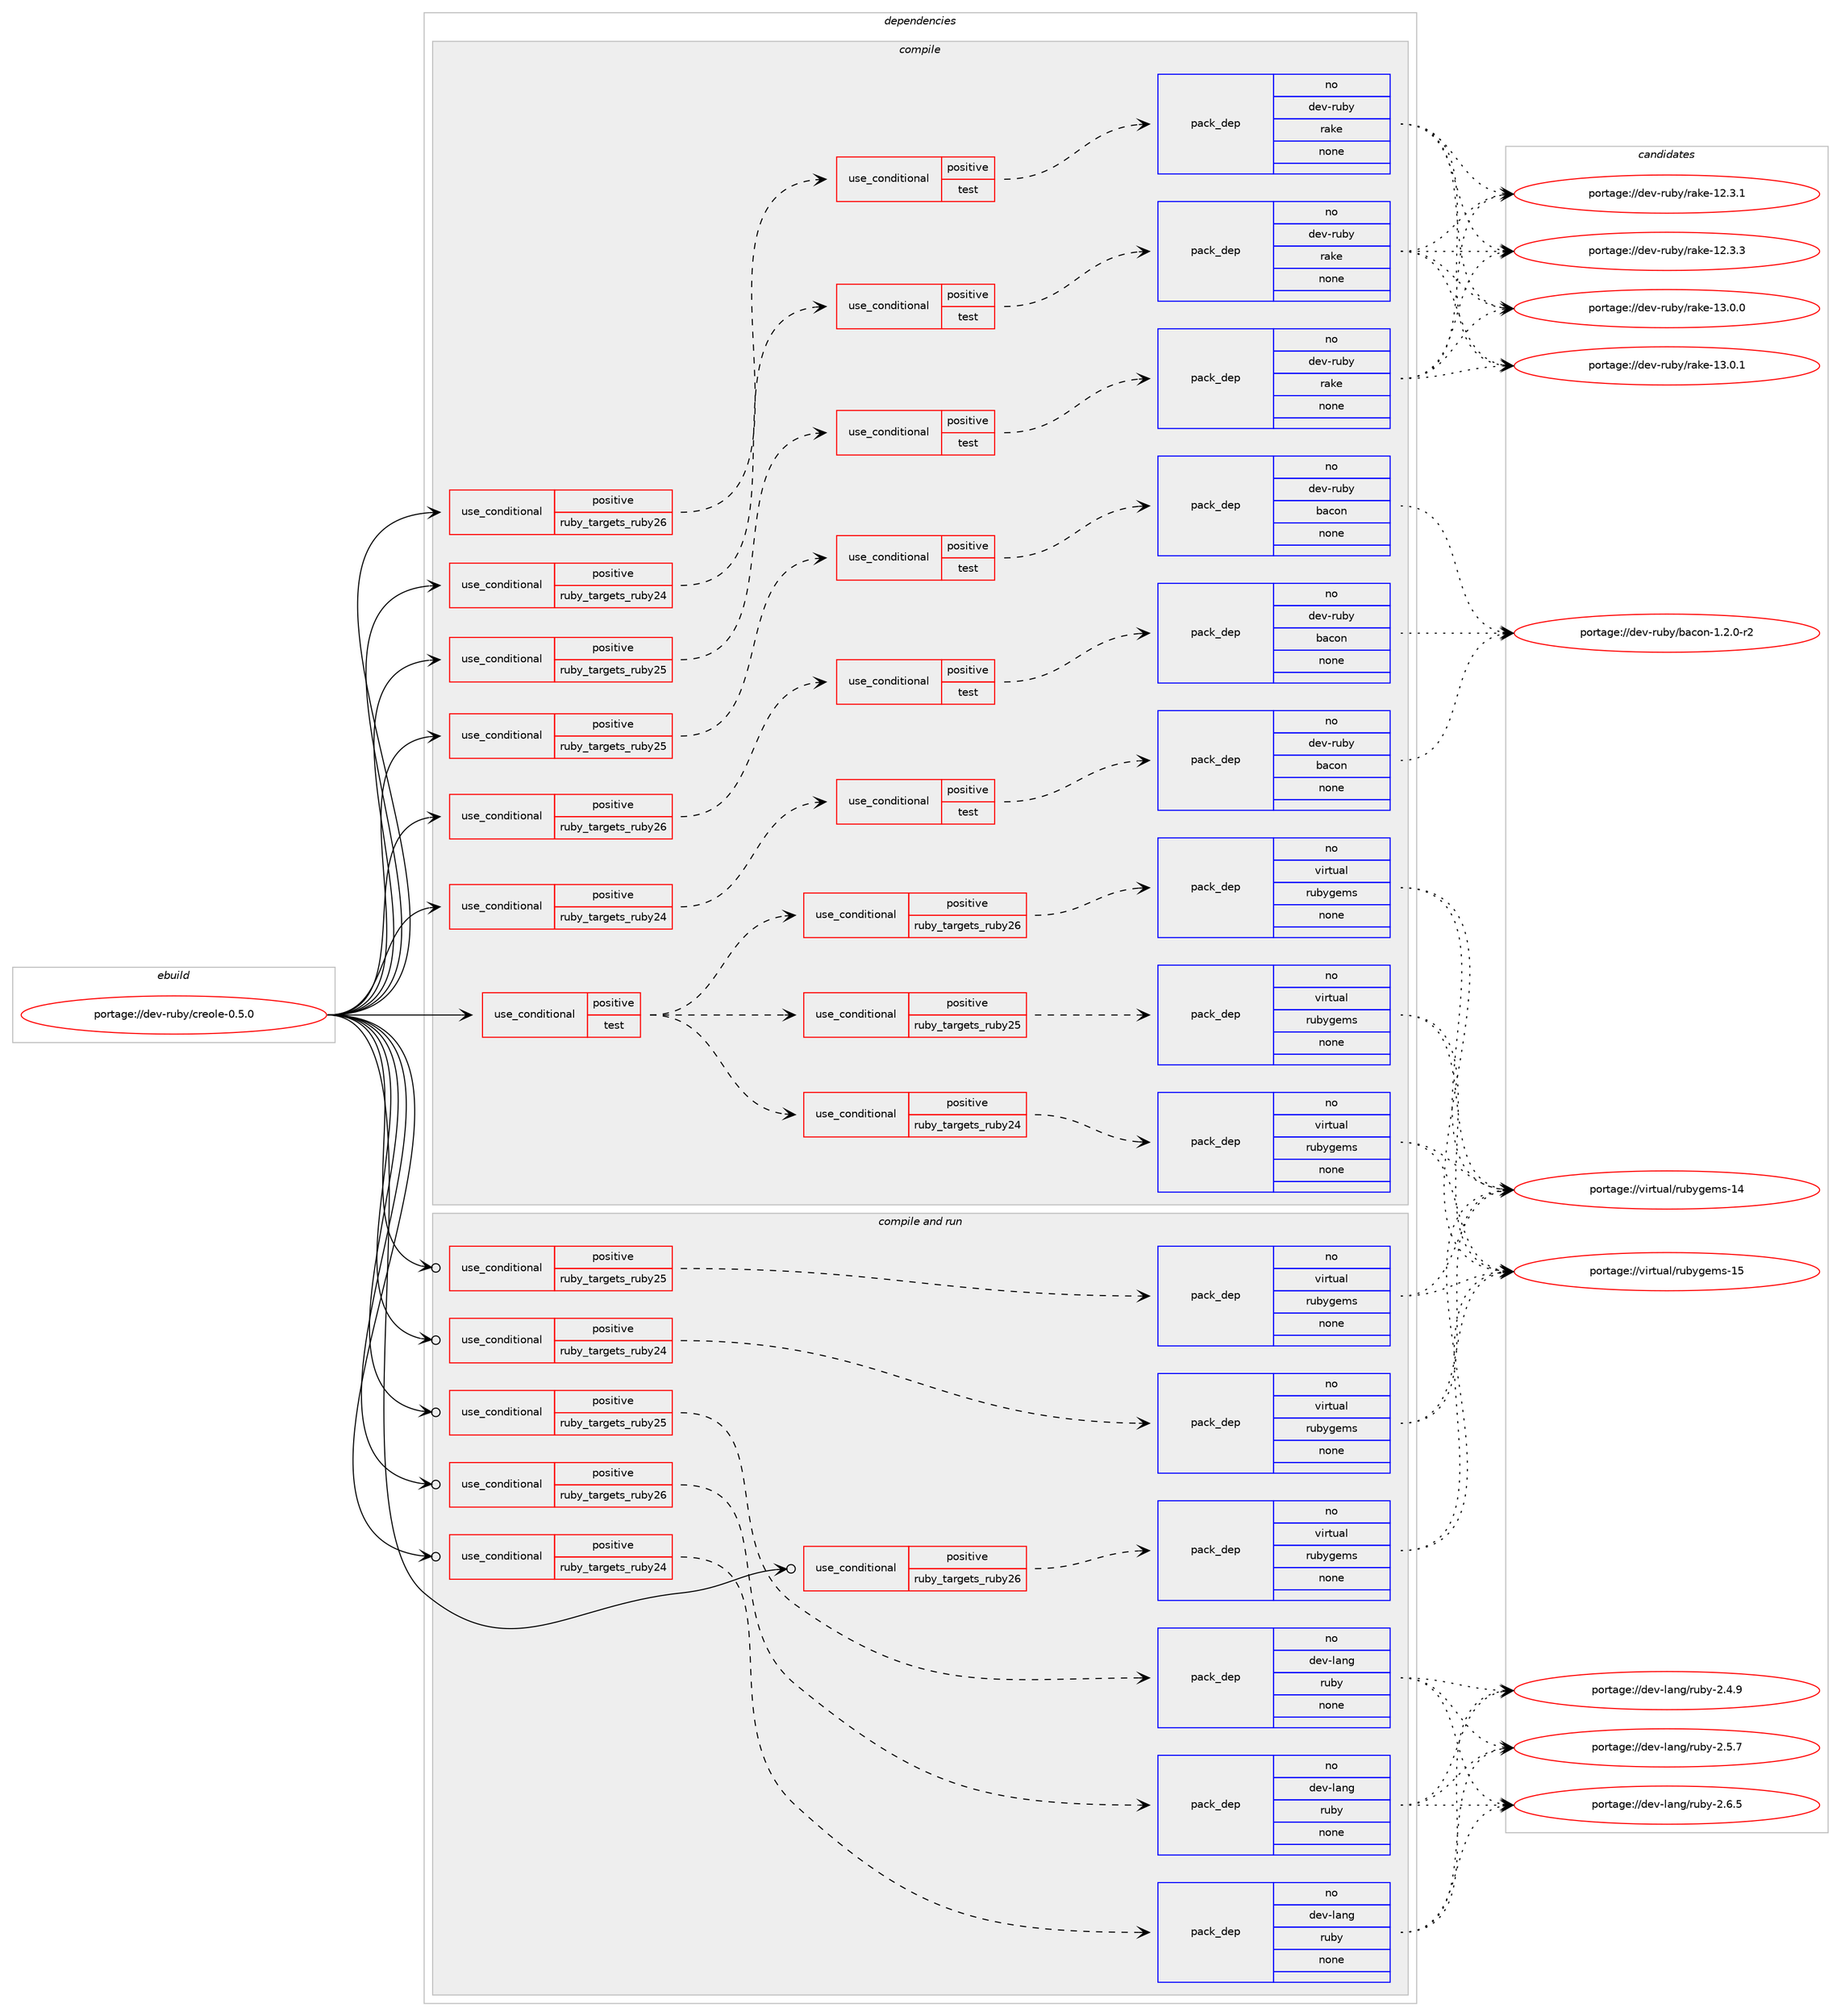 digraph prolog {

# *************
# Graph options
# *************

newrank=true;
concentrate=true;
compound=true;
graph [rankdir=LR,fontname=Helvetica,fontsize=10,ranksep=1.5];#, ranksep=2.5, nodesep=0.2];
edge  [arrowhead=vee];
node  [fontname=Helvetica,fontsize=10];

# **********
# The ebuild
# **********

subgraph cluster_leftcol {
color=gray;
rank=same;
label=<<i>ebuild</i>>;
id [label="portage://dev-ruby/creole-0.5.0", color=red, width=4, href="../dev-ruby/creole-0.5.0.svg"];
}

# ****************
# The dependencies
# ****************

subgraph cluster_midcol {
color=gray;
label=<<i>dependencies</i>>;
subgraph cluster_compile {
fillcolor="#eeeeee";
style=filled;
label=<<i>compile</i>>;
subgraph cond50046 {
dependency217206 [label=<<TABLE BORDER="0" CELLBORDER="1" CELLSPACING="0" CELLPADDING="4"><TR><TD ROWSPAN="3" CELLPADDING="10">use_conditional</TD></TR><TR><TD>positive</TD></TR><TR><TD>ruby_targets_ruby24</TD></TR></TABLE>>, shape=none, color=red];
subgraph cond50047 {
dependency217207 [label=<<TABLE BORDER="0" CELLBORDER="1" CELLSPACING="0" CELLPADDING="4"><TR><TD ROWSPAN="3" CELLPADDING="10">use_conditional</TD></TR><TR><TD>positive</TD></TR><TR><TD>test</TD></TR></TABLE>>, shape=none, color=red];
subgraph pack163669 {
dependency217208 [label=<<TABLE BORDER="0" CELLBORDER="1" CELLSPACING="0" CELLPADDING="4" WIDTH="220"><TR><TD ROWSPAN="6" CELLPADDING="30">pack_dep</TD></TR><TR><TD WIDTH="110">no</TD></TR><TR><TD>dev-ruby</TD></TR><TR><TD>bacon</TD></TR><TR><TD>none</TD></TR><TR><TD></TD></TR></TABLE>>, shape=none, color=blue];
}
dependency217207:e -> dependency217208:w [weight=20,style="dashed",arrowhead="vee"];
}
dependency217206:e -> dependency217207:w [weight=20,style="dashed",arrowhead="vee"];
}
id:e -> dependency217206:w [weight=20,style="solid",arrowhead="vee"];
subgraph cond50048 {
dependency217209 [label=<<TABLE BORDER="0" CELLBORDER="1" CELLSPACING="0" CELLPADDING="4"><TR><TD ROWSPAN="3" CELLPADDING="10">use_conditional</TD></TR><TR><TD>positive</TD></TR><TR><TD>ruby_targets_ruby24</TD></TR></TABLE>>, shape=none, color=red];
subgraph cond50049 {
dependency217210 [label=<<TABLE BORDER="0" CELLBORDER="1" CELLSPACING="0" CELLPADDING="4"><TR><TD ROWSPAN="3" CELLPADDING="10">use_conditional</TD></TR><TR><TD>positive</TD></TR><TR><TD>test</TD></TR></TABLE>>, shape=none, color=red];
subgraph pack163670 {
dependency217211 [label=<<TABLE BORDER="0" CELLBORDER="1" CELLSPACING="0" CELLPADDING="4" WIDTH="220"><TR><TD ROWSPAN="6" CELLPADDING="30">pack_dep</TD></TR><TR><TD WIDTH="110">no</TD></TR><TR><TD>dev-ruby</TD></TR><TR><TD>rake</TD></TR><TR><TD>none</TD></TR><TR><TD></TD></TR></TABLE>>, shape=none, color=blue];
}
dependency217210:e -> dependency217211:w [weight=20,style="dashed",arrowhead="vee"];
}
dependency217209:e -> dependency217210:w [weight=20,style="dashed",arrowhead="vee"];
}
id:e -> dependency217209:w [weight=20,style="solid",arrowhead="vee"];
subgraph cond50050 {
dependency217212 [label=<<TABLE BORDER="0" CELLBORDER="1" CELLSPACING="0" CELLPADDING="4"><TR><TD ROWSPAN="3" CELLPADDING="10">use_conditional</TD></TR><TR><TD>positive</TD></TR><TR><TD>ruby_targets_ruby25</TD></TR></TABLE>>, shape=none, color=red];
subgraph cond50051 {
dependency217213 [label=<<TABLE BORDER="0" CELLBORDER="1" CELLSPACING="0" CELLPADDING="4"><TR><TD ROWSPAN="3" CELLPADDING="10">use_conditional</TD></TR><TR><TD>positive</TD></TR><TR><TD>test</TD></TR></TABLE>>, shape=none, color=red];
subgraph pack163671 {
dependency217214 [label=<<TABLE BORDER="0" CELLBORDER="1" CELLSPACING="0" CELLPADDING="4" WIDTH="220"><TR><TD ROWSPAN="6" CELLPADDING="30">pack_dep</TD></TR><TR><TD WIDTH="110">no</TD></TR><TR><TD>dev-ruby</TD></TR><TR><TD>bacon</TD></TR><TR><TD>none</TD></TR><TR><TD></TD></TR></TABLE>>, shape=none, color=blue];
}
dependency217213:e -> dependency217214:w [weight=20,style="dashed",arrowhead="vee"];
}
dependency217212:e -> dependency217213:w [weight=20,style="dashed",arrowhead="vee"];
}
id:e -> dependency217212:w [weight=20,style="solid",arrowhead="vee"];
subgraph cond50052 {
dependency217215 [label=<<TABLE BORDER="0" CELLBORDER="1" CELLSPACING="0" CELLPADDING="4"><TR><TD ROWSPAN="3" CELLPADDING="10">use_conditional</TD></TR><TR><TD>positive</TD></TR><TR><TD>ruby_targets_ruby25</TD></TR></TABLE>>, shape=none, color=red];
subgraph cond50053 {
dependency217216 [label=<<TABLE BORDER="0" CELLBORDER="1" CELLSPACING="0" CELLPADDING="4"><TR><TD ROWSPAN="3" CELLPADDING="10">use_conditional</TD></TR><TR><TD>positive</TD></TR><TR><TD>test</TD></TR></TABLE>>, shape=none, color=red];
subgraph pack163672 {
dependency217217 [label=<<TABLE BORDER="0" CELLBORDER="1" CELLSPACING="0" CELLPADDING="4" WIDTH="220"><TR><TD ROWSPAN="6" CELLPADDING="30">pack_dep</TD></TR><TR><TD WIDTH="110">no</TD></TR><TR><TD>dev-ruby</TD></TR><TR><TD>rake</TD></TR><TR><TD>none</TD></TR><TR><TD></TD></TR></TABLE>>, shape=none, color=blue];
}
dependency217216:e -> dependency217217:w [weight=20,style="dashed",arrowhead="vee"];
}
dependency217215:e -> dependency217216:w [weight=20,style="dashed",arrowhead="vee"];
}
id:e -> dependency217215:w [weight=20,style="solid",arrowhead="vee"];
subgraph cond50054 {
dependency217218 [label=<<TABLE BORDER="0" CELLBORDER="1" CELLSPACING="0" CELLPADDING="4"><TR><TD ROWSPAN="3" CELLPADDING="10">use_conditional</TD></TR><TR><TD>positive</TD></TR><TR><TD>ruby_targets_ruby26</TD></TR></TABLE>>, shape=none, color=red];
subgraph cond50055 {
dependency217219 [label=<<TABLE BORDER="0" CELLBORDER="1" CELLSPACING="0" CELLPADDING="4"><TR><TD ROWSPAN="3" CELLPADDING="10">use_conditional</TD></TR><TR><TD>positive</TD></TR><TR><TD>test</TD></TR></TABLE>>, shape=none, color=red];
subgraph pack163673 {
dependency217220 [label=<<TABLE BORDER="0" CELLBORDER="1" CELLSPACING="0" CELLPADDING="4" WIDTH="220"><TR><TD ROWSPAN="6" CELLPADDING="30">pack_dep</TD></TR><TR><TD WIDTH="110">no</TD></TR><TR><TD>dev-ruby</TD></TR><TR><TD>bacon</TD></TR><TR><TD>none</TD></TR><TR><TD></TD></TR></TABLE>>, shape=none, color=blue];
}
dependency217219:e -> dependency217220:w [weight=20,style="dashed",arrowhead="vee"];
}
dependency217218:e -> dependency217219:w [weight=20,style="dashed",arrowhead="vee"];
}
id:e -> dependency217218:w [weight=20,style="solid",arrowhead="vee"];
subgraph cond50056 {
dependency217221 [label=<<TABLE BORDER="0" CELLBORDER="1" CELLSPACING="0" CELLPADDING="4"><TR><TD ROWSPAN="3" CELLPADDING="10">use_conditional</TD></TR><TR><TD>positive</TD></TR><TR><TD>ruby_targets_ruby26</TD></TR></TABLE>>, shape=none, color=red];
subgraph cond50057 {
dependency217222 [label=<<TABLE BORDER="0" CELLBORDER="1" CELLSPACING="0" CELLPADDING="4"><TR><TD ROWSPAN="3" CELLPADDING="10">use_conditional</TD></TR><TR><TD>positive</TD></TR><TR><TD>test</TD></TR></TABLE>>, shape=none, color=red];
subgraph pack163674 {
dependency217223 [label=<<TABLE BORDER="0" CELLBORDER="1" CELLSPACING="0" CELLPADDING="4" WIDTH="220"><TR><TD ROWSPAN="6" CELLPADDING="30">pack_dep</TD></TR><TR><TD WIDTH="110">no</TD></TR><TR><TD>dev-ruby</TD></TR><TR><TD>rake</TD></TR><TR><TD>none</TD></TR><TR><TD></TD></TR></TABLE>>, shape=none, color=blue];
}
dependency217222:e -> dependency217223:w [weight=20,style="dashed",arrowhead="vee"];
}
dependency217221:e -> dependency217222:w [weight=20,style="dashed",arrowhead="vee"];
}
id:e -> dependency217221:w [weight=20,style="solid",arrowhead="vee"];
subgraph cond50058 {
dependency217224 [label=<<TABLE BORDER="0" CELLBORDER="1" CELLSPACING="0" CELLPADDING="4"><TR><TD ROWSPAN="3" CELLPADDING="10">use_conditional</TD></TR><TR><TD>positive</TD></TR><TR><TD>test</TD></TR></TABLE>>, shape=none, color=red];
subgraph cond50059 {
dependency217225 [label=<<TABLE BORDER="0" CELLBORDER="1" CELLSPACING="0" CELLPADDING="4"><TR><TD ROWSPAN="3" CELLPADDING="10">use_conditional</TD></TR><TR><TD>positive</TD></TR><TR><TD>ruby_targets_ruby24</TD></TR></TABLE>>, shape=none, color=red];
subgraph pack163675 {
dependency217226 [label=<<TABLE BORDER="0" CELLBORDER="1" CELLSPACING="0" CELLPADDING="4" WIDTH="220"><TR><TD ROWSPAN="6" CELLPADDING="30">pack_dep</TD></TR><TR><TD WIDTH="110">no</TD></TR><TR><TD>virtual</TD></TR><TR><TD>rubygems</TD></TR><TR><TD>none</TD></TR><TR><TD></TD></TR></TABLE>>, shape=none, color=blue];
}
dependency217225:e -> dependency217226:w [weight=20,style="dashed",arrowhead="vee"];
}
dependency217224:e -> dependency217225:w [weight=20,style="dashed",arrowhead="vee"];
subgraph cond50060 {
dependency217227 [label=<<TABLE BORDER="0" CELLBORDER="1" CELLSPACING="0" CELLPADDING="4"><TR><TD ROWSPAN="3" CELLPADDING="10">use_conditional</TD></TR><TR><TD>positive</TD></TR><TR><TD>ruby_targets_ruby25</TD></TR></TABLE>>, shape=none, color=red];
subgraph pack163676 {
dependency217228 [label=<<TABLE BORDER="0" CELLBORDER="1" CELLSPACING="0" CELLPADDING="4" WIDTH="220"><TR><TD ROWSPAN="6" CELLPADDING="30">pack_dep</TD></TR><TR><TD WIDTH="110">no</TD></TR><TR><TD>virtual</TD></TR><TR><TD>rubygems</TD></TR><TR><TD>none</TD></TR><TR><TD></TD></TR></TABLE>>, shape=none, color=blue];
}
dependency217227:e -> dependency217228:w [weight=20,style="dashed",arrowhead="vee"];
}
dependency217224:e -> dependency217227:w [weight=20,style="dashed",arrowhead="vee"];
subgraph cond50061 {
dependency217229 [label=<<TABLE BORDER="0" CELLBORDER="1" CELLSPACING="0" CELLPADDING="4"><TR><TD ROWSPAN="3" CELLPADDING="10">use_conditional</TD></TR><TR><TD>positive</TD></TR><TR><TD>ruby_targets_ruby26</TD></TR></TABLE>>, shape=none, color=red];
subgraph pack163677 {
dependency217230 [label=<<TABLE BORDER="0" CELLBORDER="1" CELLSPACING="0" CELLPADDING="4" WIDTH="220"><TR><TD ROWSPAN="6" CELLPADDING="30">pack_dep</TD></TR><TR><TD WIDTH="110">no</TD></TR><TR><TD>virtual</TD></TR><TR><TD>rubygems</TD></TR><TR><TD>none</TD></TR><TR><TD></TD></TR></TABLE>>, shape=none, color=blue];
}
dependency217229:e -> dependency217230:w [weight=20,style="dashed",arrowhead="vee"];
}
dependency217224:e -> dependency217229:w [weight=20,style="dashed",arrowhead="vee"];
}
id:e -> dependency217224:w [weight=20,style="solid",arrowhead="vee"];
}
subgraph cluster_compileandrun {
fillcolor="#eeeeee";
style=filled;
label=<<i>compile and run</i>>;
subgraph cond50062 {
dependency217231 [label=<<TABLE BORDER="0" CELLBORDER="1" CELLSPACING="0" CELLPADDING="4"><TR><TD ROWSPAN="3" CELLPADDING="10">use_conditional</TD></TR><TR><TD>positive</TD></TR><TR><TD>ruby_targets_ruby24</TD></TR></TABLE>>, shape=none, color=red];
subgraph pack163678 {
dependency217232 [label=<<TABLE BORDER="0" CELLBORDER="1" CELLSPACING="0" CELLPADDING="4" WIDTH="220"><TR><TD ROWSPAN="6" CELLPADDING="30">pack_dep</TD></TR><TR><TD WIDTH="110">no</TD></TR><TR><TD>dev-lang</TD></TR><TR><TD>ruby</TD></TR><TR><TD>none</TD></TR><TR><TD></TD></TR></TABLE>>, shape=none, color=blue];
}
dependency217231:e -> dependency217232:w [weight=20,style="dashed",arrowhead="vee"];
}
id:e -> dependency217231:w [weight=20,style="solid",arrowhead="odotvee"];
subgraph cond50063 {
dependency217233 [label=<<TABLE BORDER="0" CELLBORDER="1" CELLSPACING="0" CELLPADDING="4"><TR><TD ROWSPAN="3" CELLPADDING="10">use_conditional</TD></TR><TR><TD>positive</TD></TR><TR><TD>ruby_targets_ruby24</TD></TR></TABLE>>, shape=none, color=red];
subgraph pack163679 {
dependency217234 [label=<<TABLE BORDER="0" CELLBORDER="1" CELLSPACING="0" CELLPADDING="4" WIDTH="220"><TR><TD ROWSPAN="6" CELLPADDING="30">pack_dep</TD></TR><TR><TD WIDTH="110">no</TD></TR><TR><TD>virtual</TD></TR><TR><TD>rubygems</TD></TR><TR><TD>none</TD></TR><TR><TD></TD></TR></TABLE>>, shape=none, color=blue];
}
dependency217233:e -> dependency217234:w [weight=20,style="dashed",arrowhead="vee"];
}
id:e -> dependency217233:w [weight=20,style="solid",arrowhead="odotvee"];
subgraph cond50064 {
dependency217235 [label=<<TABLE BORDER="0" CELLBORDER="1" CELLSPACING="0" CELLPADDING="4"><TR><TD ROWSPAN="3" CELLPADDING="10">use_conditional</TD></TR><TR><TD>positive</TD></TR><TR><TD>ruby_targets_ruby25</TD></TR></TABLE>>, shape=none, color=red];
subgraph pack163680 {
dependency217236 [label=<<TABLE BORDER="0" CELLBORDER="1" CELLSPACING="0" CELLPADDING="4" WIDTH="220"><TR><TD ROWSPAN="6" CELLPADDING="30">pack_dep</TD></TR><TR><TD WIDTH="110">no</TD></TR><TR><TD>dev-lang</TD></TR><TR><TD>ruby</TD></TR><TR><TD>none</TD></TR><TR><TD></TD></TR></TABLE>>, shape=none, color=blue];
}
dependency217235:e -> dependency217236:w [weight=20,style="dashed",arrowhead="vee"];
}
id:e -> dependency217235:w [weight=20,style="solid",arrowhead="odotvee"];
subgraph cond50065 {
dependency217237 [label=<<TABLE BORDER="0" CELLBORDER="1" CELLSPACING="0" CELLPADDING="4"><TR><TD ROWSPAN="3" CELLPADDING="10">use_conditional</TD></TR><TR><TD>positive</TD></TR><TR><TD>ruby_targets_ruby25</TD></TR></TABLE>>, shape=none, color=red];
subgraph pack163681 {
dependency217238 [label=<<TABLE BORDER="0" CELLBORDER="1" CELLSPACING="0" CELLPADDING="4" WIDTH="220"><TR><TD ROWSPAN="6" CELLPADDING="30">pack_dep</TD></TR><TR><TD WIDTH="110">no</TD></TR><TR><TD>virtual</TD></TR><TR><TD>rubygems</TD></TR><TR><TD>none</TD></TR><TR><TD></TD></TR></TABLE>>, shape=none, color=blue];
}
dependency217237:e -> dependency217238:w [weight=20,style="dashed",arrowhead="vee"];
}
id:e -> dependency217237:w [weight=20,style="solid",arrowhead="odotvee"];
subgraph cond50066 {
dependency217239 [label=<<TABLE BORDER="0" CELLBORDER="1" CELLSPACING="0" CELLPADDING="4"><TR><TD ROWSPAN="3" CELLPADDING="10">use_conditional</TD></TR><TR><TD>positive</TD></TR><TR><TD>ruby_targets_ruby26</TD></TR></TABLE>>, shape=none, color=red];
subgraph pack163682 {
dependency217240 [label=<<TABLE BORDER="0" CELLBORDER="1" CELLSPACING="0" CELLPADDING="4" WIDTH="220"><TR><TD ROWSPAN="6" CELLPADDING="30">pack_dep</TD></TR><TR><TD WIDTH="110">no</TD></TR><TR><TD>dev-lang</TD></TR><TR><TD>ruby</TD></TR><TR><TD>none</TD></TR><TR><TD></TD></TR></TABLE>>, shape=none, color=blue];
}
dependency217239:e -> dependency217240:w [weight=20,style="dashed",arrowhead="vee"];
}
id:e -> dependency217239:w [weight=20,style="solid",arrowhead="odotvee"];
subgraph cond50067 {
dependency217241 [label=<<TABLE BORDER="0" CELLBORDER="1" CELLSPACING="0" CELLPADDING="4"><TR><TD ROWSPAN="3" CELLPADDING="10">use_conditional</TD></TR><TR><TD>positive</TD></TR><TR><TD>ruby_targets_ruby26</TD></TR></TABLE>>, shape=none, color=red];
subgraph pack163683 {
dependency217242 [label=<<TABLE BORDER="0" CELLBORDER="1" CELLSPACING="0" CELLPADDING="4" WIDTH="220"><TR><TD ROWSPAN="6" CELLPADDING="30">pack_dep</TD></TR><TR><TD WIDTH="110">no</TD></TR><TR><TD>virtual</TD></TR><TR><TD>rubygems</TD></TR><TR><TD>none</TD></TR><TR><TD></TD></TR></TABLE>>, shape=none, color=blue];
}
dependency217241:e -> dependency217242:w [weight=20,style="dashed",arrowhead="vee"];
}
id:e -> dependency217241:w [weight=20,style="solid",arrowhead="odotvee"];
}
subgraph cluster_run {
fillcolor="#eeeeee";
style=filled;
label=<<i>run</i>>;
}
}

# **************
# The candidates
# **************

subgraph cluster_choices {
rank=same;
color=gray;
label=<<i>candidates</i>>;

subgraph choice163669 {
color=black;
nodesep=1;
choiceportage1001011184511411798121479897991111104549465046484511450 [label="portage://dev-ruby/bacon-1.2.0-r2", color=red, width=4,href="../dev-ruby/bacon-1.2.0-r2.svg"];
dependency217208:e -> choiceportage1001011184511411798121479897991111104549465046484511450:w [style=dotted,weight="100"];
}
subgraph choice163670 {
color=black;
nodesep=1;
choiceportage1001011184511411798121471149710710145495046514649 [label="portage://dev-ruby/rake-12.3.1", color=red, width=4,href="../dev-ruby/rake-12.3.1.svg"];
choiceportage1001011184511411798121471149710710145495046514651 [label="portage://dev-ruby/rake-12.3.3", color=red, width=4,href="../dev-ruby/rake-12.3.3.svg"];
choiceportage1001011184511411798121471149710710145495146484648 [label="portage://dev-ruby/rake-13.0.0", color=red, width=4,href="../dev-ruby/rake-13.0.0.svg"];
choiceportage1001011184511411798121471149710710145495146484649 [label="portage://dev-ruby/rake-13.0.1", color=red, width=4,href="../dev-ruby/rake-13.0.1.svg"];
dependency217211:e -> choiceportage1001011184511411798121471149710710145495046514649:w [style=dotted,weight="100"];
dependency217211:e -> choiceportage1001011184511411798121471149710710145495046514651:w [style=dotted,weight="100"];
dependency217211:e -> choiceportage1001011184511411798121471149710710145495146484648:w [style=dotted,weight="100"];
dependency217211:e -> choiceportage1001011184511411798121471149710710145495146484649:w [style=dotted,weight="100"];
}
subgraph choice163671 {
color=black;
nodesep=1;
choiceportage1001011184511411798121479897991111104549465046484511450 [label="portage://dev-ruby/bacon-1.2.0-r2", color=red, width=4,href="../dev-ruby/bacon-1.2.0-r2.svg"];
dependency217214:e -> choiceportage1001011184511411798121479897991111104549465046484511450:w [style=dotted,weight="100"];
}
subgraph choice163672 {
color=black;
nodesep=1;
choiceportage1001011184511411798121471149710710145495046514649 [label="portage://dev-ruby/rake-12.3.1", color=red, width=4,href="../dev-ruby/rake-12.3.1.svg"];
choiceportage1001011184511411798121471149710710145495046514651 [label="portage://dev-ruby/rake-12.3.3", color=red, width=4,href="../dev-ruby/rake-12.3.3.svg"];
choiceportage1001011184511411798121471149710710145495146484648 [label="portage://dev-ruby/rake-13.0.0", color=red, width=4,href="../dev-ruby/rake-13.0.0.svg"];
choiceportage1001011184511411798121471149710710145495146484649 [label="portage://dev-ruby/rake-13.0.1", color=red, width=4,href="../dev-ruby/rake-13.0.1.svg"];
dependency217217:e -> choiceportage1001011184511411798121471149710710145495046514649:w [style=dotted,weight="100"];
dependency217217:e -> choiceportage1001011184511411798121471149710710145495046514651:w [style=dotted,weight="100"];
dependency217217:e -> choiceportage1001011184511411798121471149710710145495146484648:w [style=dotted,weight="100"];
dependency217217:e -> choiceportage1001011184511411798121471149710710145495146484649:w [style=dotted,weight="100"];
}
subgraph choice163673 {
color=black;
nodesep=1;
choiceportage1001011184511411798121479897991111104549465046484511450 [label="portage://dev-ruby/bacon-1.2.0-r2", color=red, width=4,href="../dev-ruby/bacon-1.2.0-r2.svg"];
dependency217220:e -> choiceportage1001011184511411798121479897991111104549465046484511450:w [style=dotted,weight="100"];
}
subgraph choice163674 {
color=black;
nodesep=1;
choiceportage1001011184511411798121471149710710145495046514649 [label="portage://dev-ruby/rake-12.3.1", color=red, width=4,href="../dev-ruby/rake-12.3.1.svg"];
choiceportage1001011184511411798121471149710710145495046514651 [label="portage://dev-ruby/rake-12.3.3", color=red, width=4,href="../dev-ruby/rake-12.3.3.svg"];
choiceportage1001011184511411798121471149710710145495146484648 [label="portage://dev-ruby/rake-13.0.0", color=red, width=4,href="../dev-ruby/rake-13.0.0.svg"];
choiceportage1001011184511411798121471149710710145495146484649 [label="portage://dev-ruby/rake-13.0.1", color=red, width=4,href="../dev-ruby/rake-13.0.1.svg"];
dependency217223:e -> choiceportage1001011184511411798121471149710710145495046514649:w [style=dotted,weight="100"];
dependency217223:e -> choiceportage1001011184511411798121471149710710145495046514651:w [style=dotted,weight="100"];
dependency217223:e -> choiceportage1001011184511411798121471149710710145495146484648:w [style=dotted,weight="100"];
dependency217223:e -> choiceportage1001011184511411798121471149710710145495146484649:w [style=dotted,weight="100"];
}
subgraph choice163675 {
color=black;
nodesep=1;
choiceportage118105114116117971084711411798121103101109115454952 [label="portage://virtual/rubygems-14", color=red, width=4,href="../virtual/rubygems-14.svg"];
choiceportage118105114116117971084711411798121103101109115454953 [label="portage://virtual/rubygems-15", color=red, width=4,href="../virtual/rubygems-15.svg"];
dependency217226:e -> choiceportage118105114116117971084711411798121103101109115454952:w [style=dotted,weight="100"];
dependency217226:e -> choiceportage118105114116117971084711411798121103101109115454953:w [style=dotted,weight="100"];
}
subgraph choice163676 {
color=black;
nodesep=1;
choiceportage118105114116117971084711411798121103101109115454952 [label="portage://virtual/rubygems-14", color=red, width=4,href="../virtual/rubygems-14.svg"];
choiceportage118105114116117971084711411798121103101109115454953 [label="portage://virtual/rubygems-15", color=red, width=4,href="../virtual/rubygems-15.svg"];
dependency217228:e -> choiceportage118105114116117971084711411798121103101109115454952:w [style=dotted,weight="100"];
dependency217228:e -> choiceportage118105114116117971084711411798121103101109115454953:w [style=dotted,weight="100"];
}
subgraph choice163677 {
color=black;
nodesep=1;
choiceportage118105114116117971084711411798121103101109115454952 [label="portage://virtual/rubygems-14", color=red, width=4,href="../virtual/rubygems-14.svg"];
choiceportage118105114116117971084711411798121103101109115454953 [label="portage://virtual/rubygems-15", color=red, width=4,href="../virtual/rubygems-15.svg"];
dependency217230:e -> choiceportage118105114116117971084711411798121103101109115454952:w [style=dotted,weight="100"];
dependency217230:e -> choiceportage118105114116117971084711411798121103101109115454953:w [style=dotted,weight="100"];
}
subgraph choice163678 {
color=black;
nodesep=1;
choiceportage10010111845108971101034711411798121455046524657 [label="portage://dev-lang/ruby-2.4.9", color=red, width=4,href="../dev-lang/ruby-2.4.9.svg"];
choiceportage10010111845108971101034711411798121455046534655 [label="portage://dev-lang/ruby-2.5.7", color=red, width=4,href="../dev-lang/ruby-2.5.7.svg"];
choiceportage10010111845108971101034711411798121455046544653 [label="portage://dev-lang/ruby-2.6.5", color=red, width=4,href="../dev-lang/ruby-2.6.5.svg"];
dependency217232:e -> choiceportage10010111845108971101034711411798121455046524657:w [style=dotted,weight="100"];
dependency217232:e -> choiceportage10010111845108971101034711411798121455046534655:w [style=dotted,weight="100"];
dependency217232:e -> choiceportage10010111845108971101034711411798121455046544653:w [style=dotted,weight="100"];
}
subgraph choice163679 {
color=black;
nodesep=1;
choiceportage118105114116117971084711411798121103101109115454952 [label="portage://virtual/rubygems-14", color=red, width=4,href="../virtual/rubygems-14.svg"];
choiceportage118105114116117971084711411798121103101109115454953 [label="portage://virtual/rubygems-15", color=red, width=4,href="../virtual/rubygems-15.svg"];
dependency217234:e -> choiceportage118105114116117971084711411798121103101109115454952:w [style=dotted,weight="100"];
dependency217234:e -> choiceportage118105114116117971084711411798121103101109115454953:w [style=dotted,weight="100"];
}
subgraph choice163680 {
color=black;
nodesep=1;
choiceportage10010111845108971101034711411798121455046524657 [label="portage://dev-lang/ruby-2.4.9", color=red, width=4,href="../dev-lang/ruby-2.4.9.svg"];
choiceportage10010111845108971101034711411798121455046534655 [label="portage://dev-lang/ruby-2.5.7", color=red, width=4,href="../dev-lang/ruby-2.5.7.svg"];
choiceportage10010111845108971101034711411798121455046544653 [label="portage://dev-lang/ruby-2.6.5", color=red, width=4,href="../dev-lang/ruby-2.6.5.svg"];
dependency217236:e -> choiceportage10010111845108971101034711411798121455046524657:w [style=dotted,weight="100"];
dependency217236:e -> choiceportage10010111845108971101034711411798121455046534655:w [style=dotted,weight="100"];
dependency217236:e -> choiceportage10010111845108971101034711411798121455046544653:w [style=dotted,weight="100"];
}
subgraph choice163681 {
color=black;
nodesep=1;
choiceportage118105114116117971084711411798121103101109115454952 [label="portage://virtual/rubygems-14", color=red, width=4,href="../virtual/rubygems-14.svg"];
choiceportage118105114116117971084711411798121103101109115454953 [label="portage://virtual/rubygems-15", color=red, width=4,href="../virtual/rubygems-15.svg"];
dependency217238:e -> choiceportage118105114116117971084711411798121103101109115454952:w [style=dotted,weight="100"];
dependency217238:e -> choiceportage118105114116117971084711411798121103101109115454953:w [style=dotted,weight="100"];
}
subgraph choice163682 {
color=black;
nodesep=1;
choiceportage10010111845108971101034711411798121455046524657 [label="portage://dev-lang/ruby-2.4.9", color=red, width=4,href="../dev-lang/ruby-2.4.9.svg"];
choiceportage10010111845108971101034711411798121455046534655 [label="portage://dev-lang/ruby-2.5.7", color=red, width=4,href="../dev-lang/ruby-2.5.7.svg"];
choiceportage10010111845108971101034711411798121455046544653 [label="portage://dev-lang/ruby-2.6.5", color=red, width=4,href="../dev-lang/ruby-2.6.5.svg"];
dependency217240:e -> choiceportage10010111845108971101034711411798121455046524657:w [style=dotted,weight="100"];
dependency217240:e -> choiceportage10010111845108971101034711411798121455046534655:w [style=dotted,weight="100"];
dependency217240:e -> choiceportage10010111845108971101034711411798121455046544653:w [style=dotted,weight="100"];
}
subgraph choice163683 {
color=black;
nodesep=1;
choiceportage118105114116117971084711411798121103101109115454952 [label="portage://virtual/rubygems-14", color=red, width=4,href="../virtual/rubygems-14.svg"];
choiceportage118105114116117971084711411798121103101109115454953 [label="portage://virtual/rubygems-15", color=red, width=4,href="../virtual/rubygems-15.svg"];
dependency217242:e -> choiceportage118105114116117971084711411798121103101109115454952:w [style=dotted,weight="100"];
dependency217242:e -> choiceportage118105114116117971084711411798121103101109115454953:w [style=dotted,weight="100"];
}
}

}
